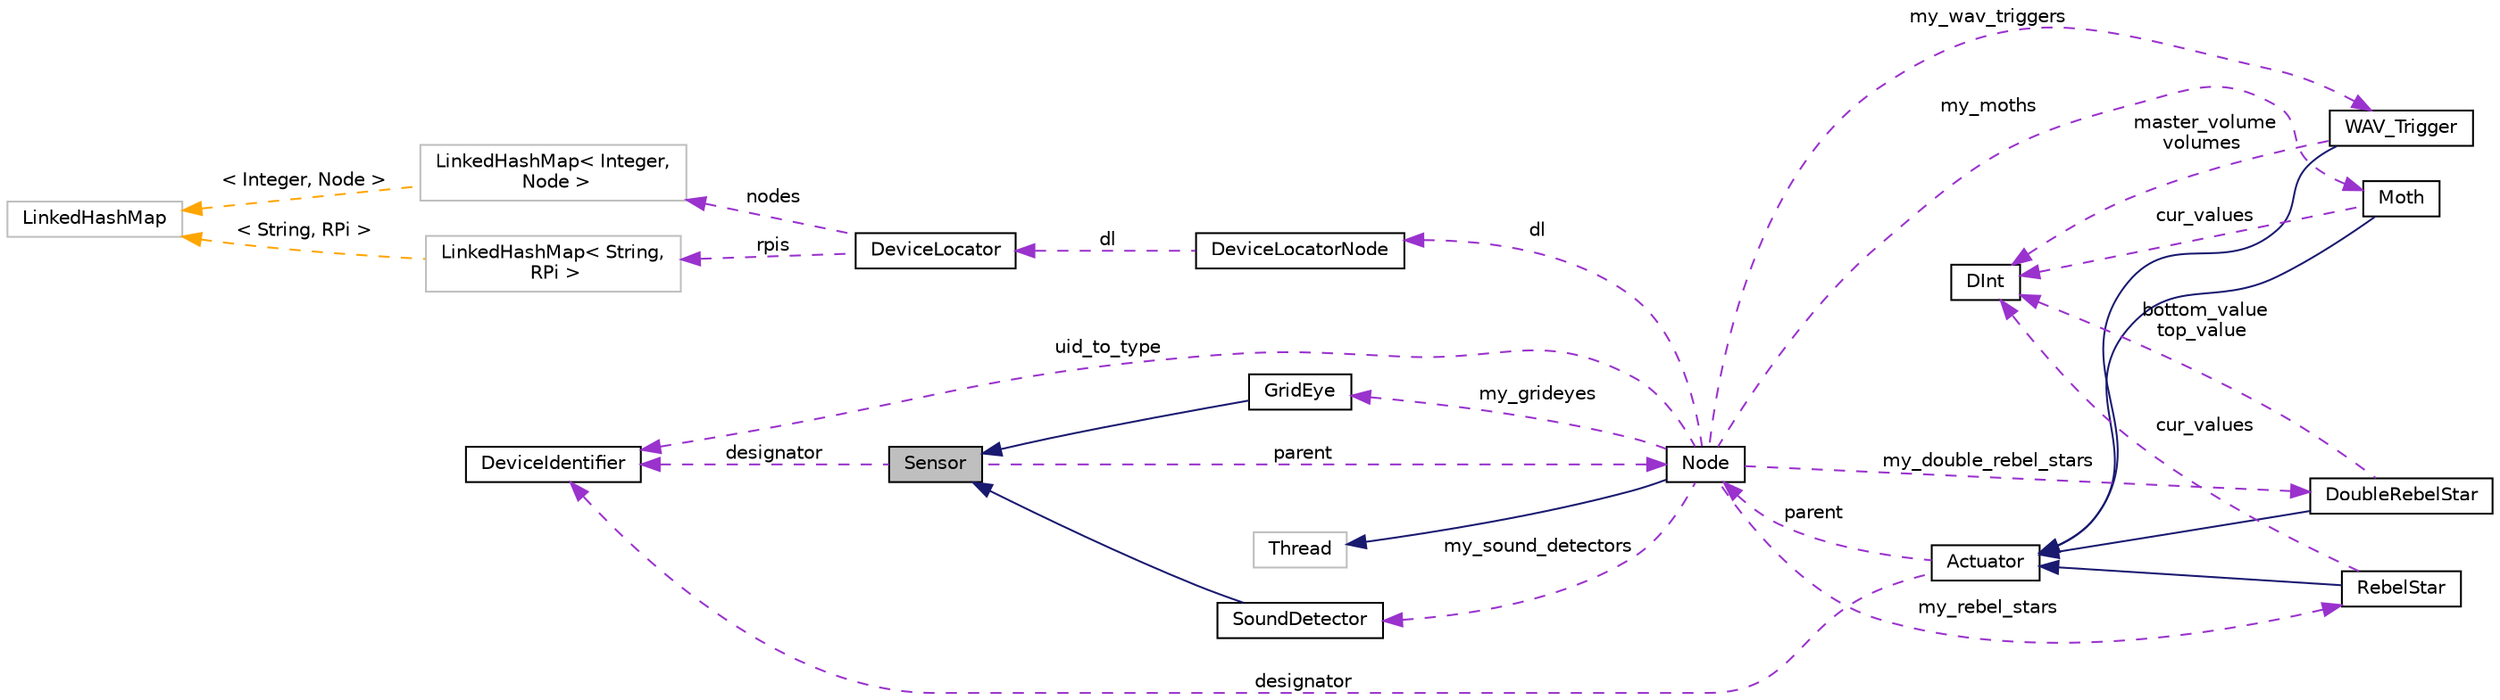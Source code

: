 digraph "Sensor"
{
 // INTERACTIVE_SVG=YES
 // LATEX_PDF_SIZE
  edge [fontname="Helvetica",fontsize="10",labelfontname="Helvetica",labelfontsize="10"];
  node [fontname="Helvetica",fontsize="10",shape=record];
  rankdir="LR";
  Node3 [label="Sensor",height=0.2,width=0.4,color="black", fillcolor="grey75", style="filled", fontcolor="black",tooltip="Processing sensor class to create virtual sensors. Abstract so the specific sensors can expand on bas..."];
  Node4 -> Node3 [dir="back",color="darkorchid3",fontsize="10",style="dashed",label=" parent" ,fontname="Helvetica"];
  Node4 [label="Node",height=0.2,width=0.4,color="black", fillcolor="white", style="filled",URL="$class_node.html",tooltip=" "];
  Node5 -> Node4 [dir="back",color="midnightblue",fontsize="10",style="solid",fontname="Helvetica"];
  Node5 [label="Thread",height=0.2,width=0.4,color="grey75", fillcolor="white", style="filled",tooltip=" "];
  Node6 -> Node4 [dir="back",color="darkorchid3",fontsize="10",style="dashed",label=" my_sound_detectors" ,fontname="Helvetica"];
  Node6 [label="SoundDetector",height=0.2,width=0.4,color="black", fillcolor="white", style="filled",URL="$class_sound_detector.html",tooltip="Processing sensor class to create virtual Sound Detector extending Sensor."];
  Node3 -> Node6 [dir="back",color="midnightblue",fontsize="10",style="solid",fontname="Helvetica"];
  Node7 -> Node4 [dir="back",color="darkorchid3",fontsize="10",style="dashed",label=" my_rebel_stars" ,fontname="Helvetica"];
  Node7 [label="RebelStar",height=0.2,width=0.4,color="black", fillcolor="white", style="filled",URL="$class_rebel_star.html",tooltip=" "];
  Node8 -> Node7 [dir="back",color="midnightblue",fontsize="10",style="solid",fontname="Helvetica"];
  Node8 [label="Actuator",height=0.2,width=0.4,color="black", fillcolor="white", style="filled",URL="$class_actuator.html",tooltip="superclass for actuators, all actuators inherit from this."];
  Node4 -> Node8 [dir="back",color="darkorchid3",fontsize="10",style="dashed",label=" parent" ,fontname="Helvetica"];
  Node9 -> Node8 [dir="back",color="darkorchid3",fontsize="10",style="dashed",label=" designator" ,fontname="Helvetica"];
  Node9 [label="DeviceIdentifier",height=0.2,width=0.4,color="black", fillcolor="white", style="filled",URL="$class_device_identifier.html",tooltip=" "];
  Node10 -> Node7 [dir="back",color="darkorchid3",fontsize="10",style="dashed",label=" cur_values" ,fontname="Helvetica"];
  Node10 [label="DInt",height=0.2,width=0.4,color="black", fillcolor="white", style="filled",URL="$class_d_int.html",tooltip=" "];
  Node11 -> Node4 [dir="back",color="darkorchid3",fontsize="10",style="dashed",label=" my_grideyes" ,fontname="Helvetica"];
  Node11 [label="GridEye",height=0.2,width=0.4,color="black", fillcolor="white", style="filled",URL="$class_grid_eye.html",tooltip=" "];
  Node3 -> Node11 [dir="back",color="midnightblue",fontsize="10",style="solid",fontname="Helvetica"];
  Node12 -> Node4 [dir="back",color="darkorchid3",fontsize="10",style="dashed",label=" my_wav_triggers" ,fontname="Helvetica"];
  Node12 [label="WAV_Trigger",height=0.2,width=0.4,color="black", fillcolor="white", style="filled",URL="$class_w_a_v___trigger.html",tooltip="The virtual wav trigger class."];
  Node8 -> Node12 [dir="back",color="midnightblue",fontsize="10",style="solid",fontname="Helvetica"];
  Node10 -> Node12 [dir="back",color="darkorchid3",fontsize="10",style="dashed",label=" master_volume\nvolumes" ,fontname="Helvetica"];
  Node13 -> Node4 [dir="back",color="darkorchid3",fontsize="10",style="dashed",label=" my_double_rebel_stars" ,fontname="Helvetica"];
  Node13 [label="DoubleRebelStar",height=0.2,width=0.4,color="black", fillcolor="white", style="filled",URL="$class_double_rebel_star.html",tooltip=" "];
  Node8 -> Node13 [dir="back",color="midnightblue",fontsize="10",style="solid",fontname="Helvetica"];
  Node10 -> Node13 [dir="back",color="darkorchid3",fontsize="10",style="dashed",label=" bottom_value\ntop_value" ,fontname="Helvetica"];
  Node14 -> Node4 [dir="back",color="darkorchid3",fontsize="10",style="dashed",label=" my_moths" ,fontname="Helvetica"];
  Node14 [label="Moth",height=0.2,width=0.4,color="black", fillcolor="white", style="filled",URL="$class_moth.html",tooltip=" "];
  Node8 -> Node14 [dir="back",color="midnightblue",fontsize="10",style="solid",fontname="Helvetica"];
  Node10 -> Node14 [dir="back",color="darkorchid3",fontsize="10",style="dashed",label=" cur_values" ,fontname="Helvetica"];
  Node15 -> Node4 [dir="back",color="darkorchid3",fontsize="10",style="dashed",label=" dl" ,fontname="Helvetica"];
  Node15 [label="DeviceLocatorNode",height=0.2,width=0.4,color="black", fillcolor="white", style="filled",URL="$class_device_locator_node.html",tooltip=" "];
  Node16 -> Node15 [dir="back",color="darkorchid3",fontsize="10",style="dashed",label=" dl" ,fontname="Helvetica"];
  Node16 [label="DeviceLocator",height=0.2,width=0.4,color="black", fillcolor="white", style="filled",URL="$class_device_locator.html",tooltip=" "];
  Node17 -> Node16 [dir="back",color="darkorchid3",fontsize="10",style="dashed",label=" nodes" ,fontname="Helvetica"];
  Node17 [label="LinkedHashMap\< Integer,\l Node \>",height=0.2,width=0.4,color="grey75", fillcolor="white", style="filled",tooltip=" "];
  Node18 -> Node17 [dir="back",color="orange",fontsize="10",style="dashed",label=" \< Integer, Node \>" ,fontname="Helvetica"];
  Node18 [label="LinkedHashMap",height=0.2,width=0.4,color="grey75", fillcolor="white", style="filled",tooltip=" "];
  Node19 -> Node16 [dir="back",color="darkorchid3",fontsize="10",style="dashed",label=" rpis" ,fontname="Helvetica"];
  Node19 [label="LinkedHashMap\< String,\l RPi \>",height=0.2,width=0.4,color="grey75", fillcolor="white", style="filled",tooltip=" "];
  Node18 -> Node19 [dir="back",color="orange",fontsize="10",style="dashed",label=" \< String, RPi \>" ,fontname="Helvetica"];
  Node9 -> Node4 [dir="back",color="darkorchid3",fontsize="10",style="dashed",label=" uid_to_type" ,fontname="Helvetica"];
  Node9 -> Node3 [dir="back",color="darkorchid3",fontsize="10",style="dashed",label=" designator" ,fontname="Helvetica"];
}
